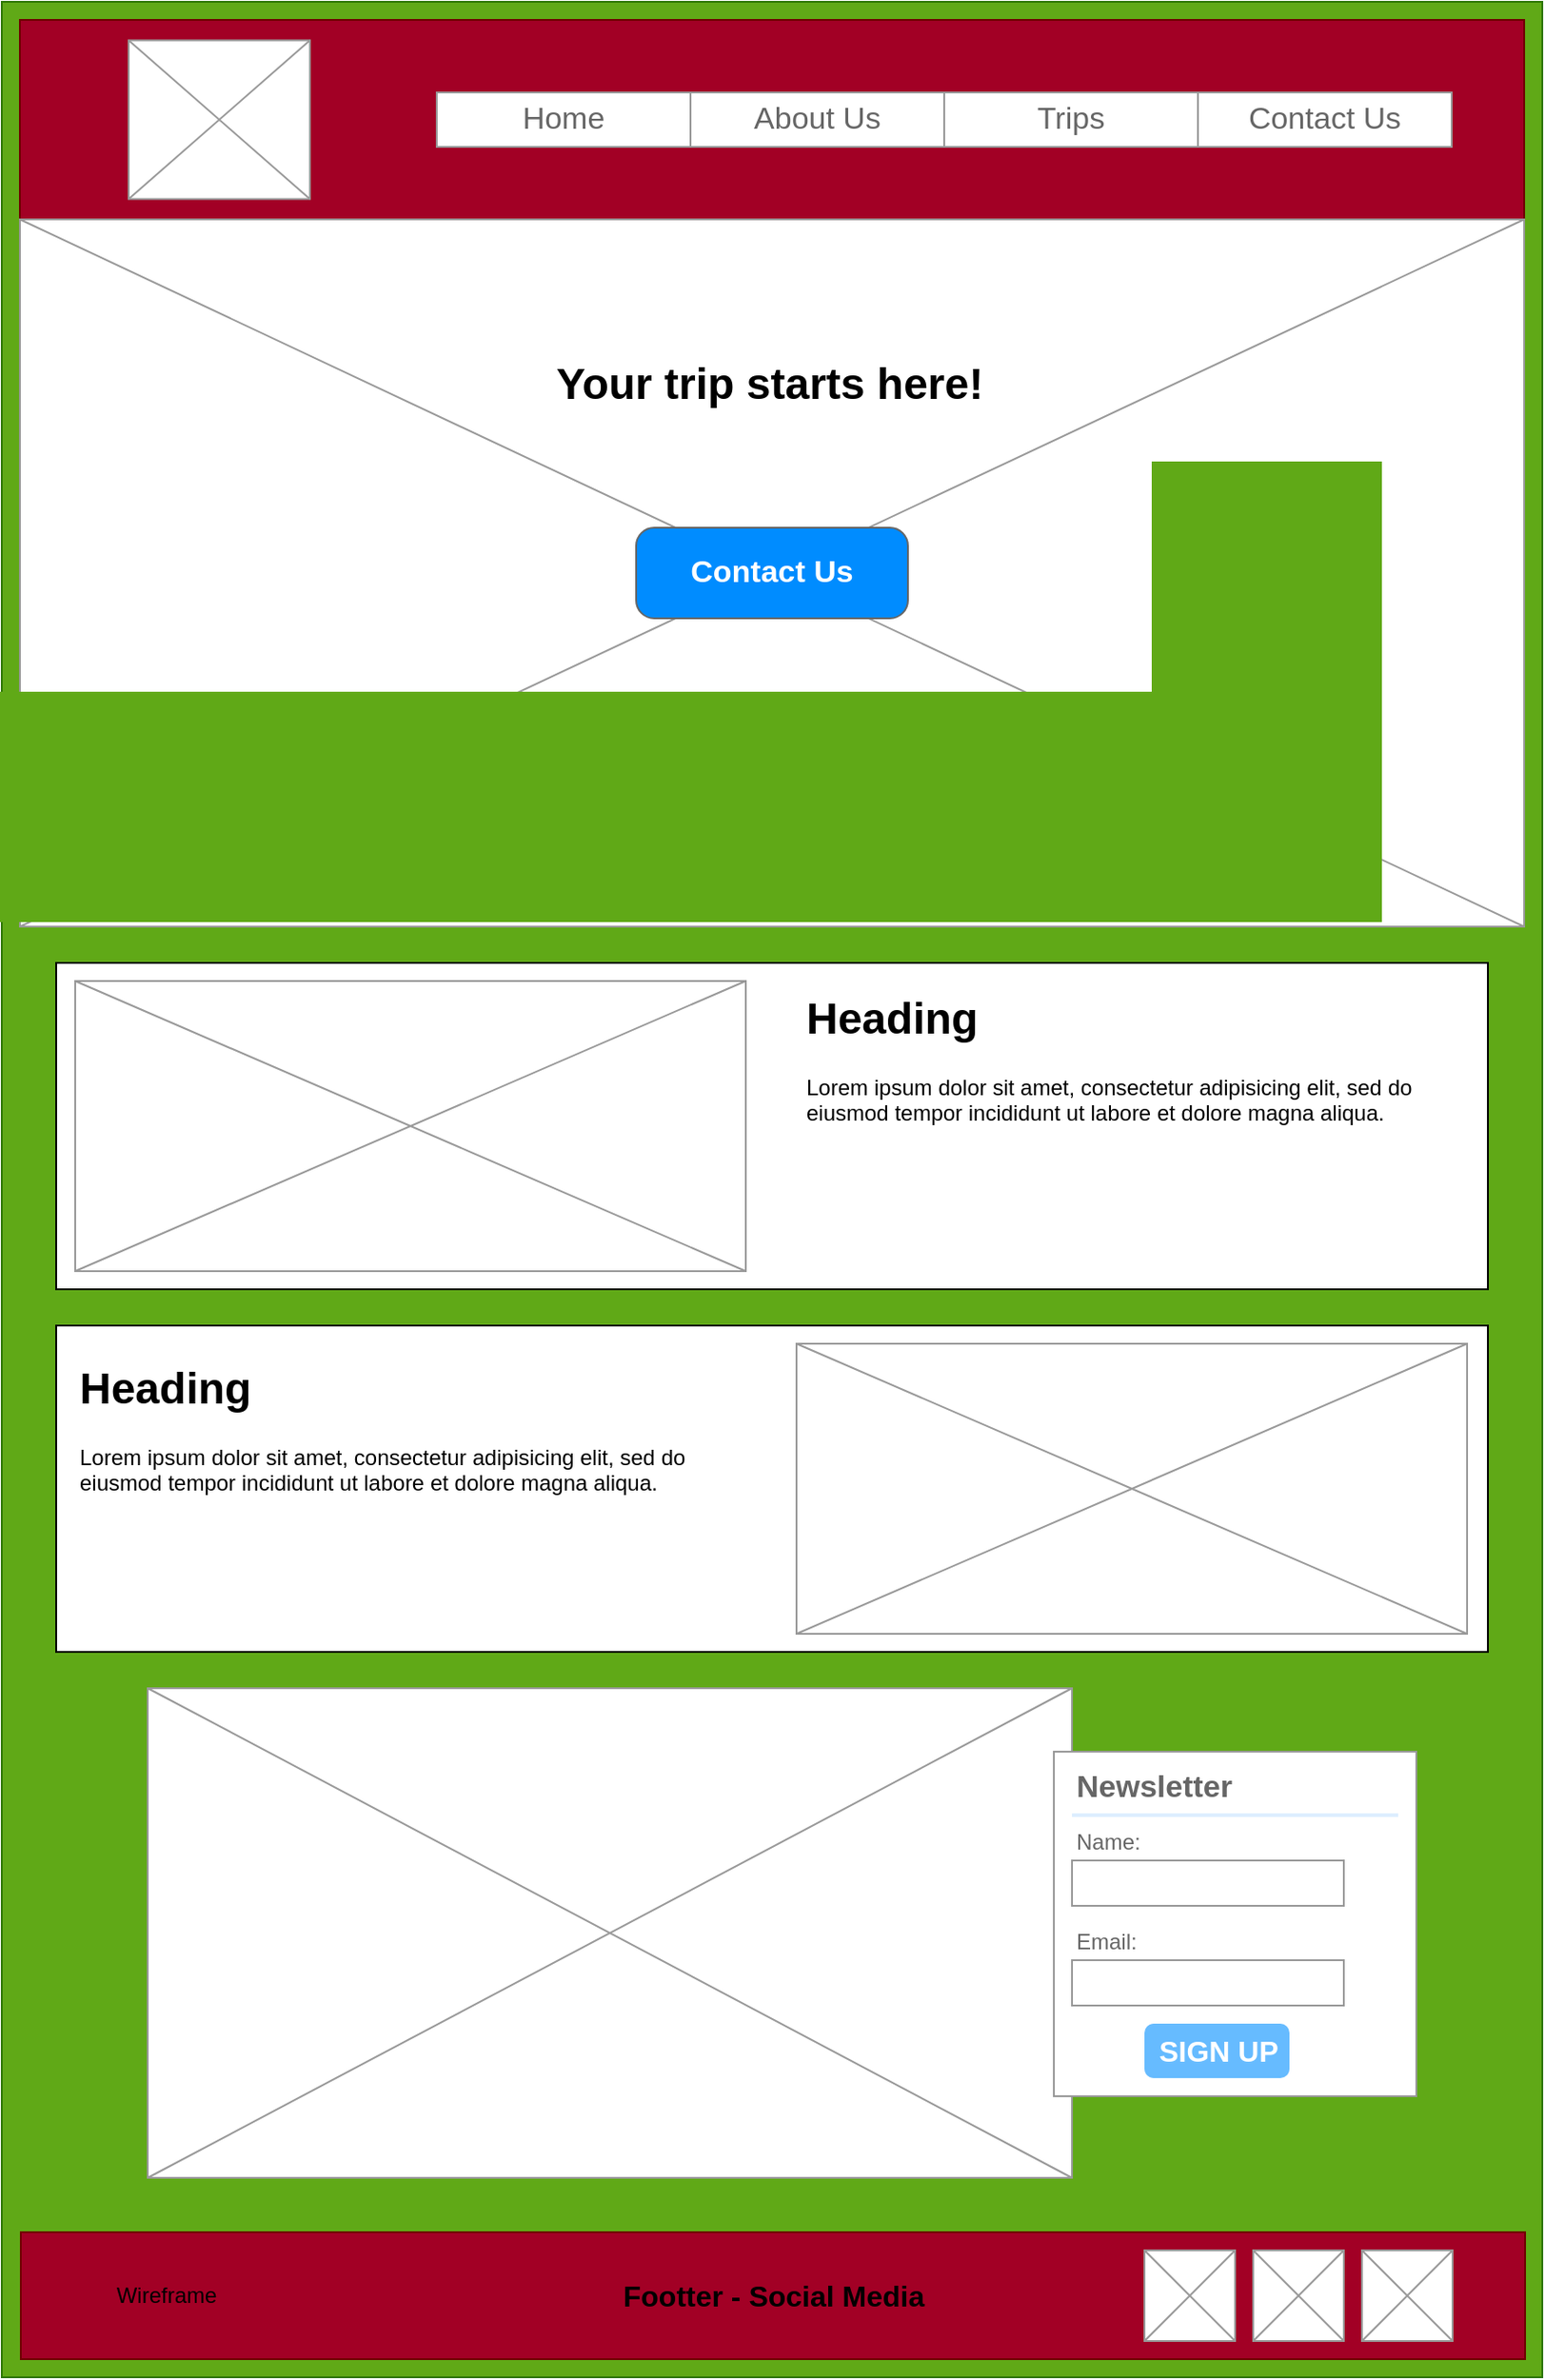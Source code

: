 <mxfile version="26.2.12">
  <diagram name="Page-1" id="tswjlwcBb6ZSOqtVrs0l">
    <mxGraphModel dx="1420" dy="794" grid="1" gridSize="10" guides="1" tooltips="1" connect="1" arrows="1" fold="1" page="1" pageScale="1" pageWidth="850" pageHeight="1100" math="0" shadow="0">
      <root>
        <mxCell id="0" />
        <mxCell id="1" parent="0" />
        <mxCell id="7RACUwOKpZIxq9s_oli3-1" value="" style="rounded=0;whiteSpace=wrap;html=1;fillColor=#60a917;fontColor=#ffffff;strokeColor=#2D7600;" vertex="1" parent="1">
          <mxGeometry width="850" height="1310" as="geometry" />
        </mxCell>
        <mxCell id="7RACUwOKpZIxq9s_oli3-2" value="" style="verticalLabelPosition=bottom;verticalAlign=top;html=1;shape=mxgraph.basic.rect;fillColor2=none;strokeWidth=1;size=20;indent=5;" vertex="1" parent="1">
          <mxGeometry x="30" y="730" width="790" height="180" as="geometry" />
        </mxCell>
        <mxCell id="7RACUwOKpZIxq9s_oli3-3" value="" style="verticalLabelPosition=bottom;verticalAlign=top;html=1;shape=mxgraph.basic.rect;fillColor2=none;strokeWidth=1;size=20;indent=5;" vertex="1" parent="1">
          <mxGeometry x="30" y="530" width="790" height="180" as="geometry" />
        </mxCell>
        <mxCell id="7RACUwOKpZIxq9s_oli3-4" value="" style="rounded=0;whiteSpace=wrap;html=1;fillColor=light-dark(#A20025,#4D4247);fontColor=#ffffff;strokeColor=#6F0000;" vertex="1" parent="1">
          <mxGeometry x="10" y="10" width="830" height="110" as="geometry" />
        </mxCell>
        <mxCell id="7RACUwOKpZIxq9s_oli3-5" value="" style="verticalLabelPosition=bottom;shadow=0;dashed=0;align=center;html=1;verticalAlign=top;strokeWidth=1;shape=mxgraph.mockup.graphics.simpleIcon;strokeColor=#999999;" vertex="1" parent="1">
          <mxGeometry x="70" y="21.25" width="100" height="87.5" as="geometry" />
        </mxCell>
        <mxCell id="7RACUwOKpZIxq9s_oli3-6" value="" style="swimlane;shape=mxgraph.bootstrap.anchor;strokeColor=#999999;fillColor=#ffffff;fontColor=#666666;childLayout=stackLayout;horizontal=0;startSize=0;horizontalStack=1;resizeParent=1;resizeParentMax=0;resizeLast=0;collapsible=0;marginBottom=0;whiteSpace=wrap;html=1;" vertex="1" parent="1">
          <mxGeometry x="240" y="50" width="560" height="30" as="geometry" />
        </mxCell>
        <mxCell id="7RACUwOKpZIxq9s_oli3-7" value="Home" style="text;strokeColor=inherit;align=center;verticalAlign=middle;spacingLeft=10;spacingRight=10;overflow=hidden;points=[[0,0.5],[1,0.5]];portConstraint=eastwest;rotatable=0;whiteSpace=wrap;html=1;fillColor=inherit;fontColor=inherit;fontSize=17;" vertex="1" parent="7RACUwOKpZIxq9s_oli3-6">
          <mxGeometry width="140" height="30" as="geometry" />
        </mxCell>
        <mxCell id="7RACUwOKpZIxq9s_oli3-8" value="About Us" style="text;strokeColor=inherit;align=center;verticalAlign=middle;spacingLeft=10;spacingRight=10;overflow=hidden;points=[[0,0.5],[1,0.5]];portConstraint=eastwest;rotatable=0;whiteSpace=wrap;html=1;fillColor=inherit;fontColor=inherit;fontSize=17;" vertex="1" parent="7RACUwOKpZIxq9s_oli3-6">
          <mxGeometry x="140" width="140" height="30" as="geometry" />
        </mxCell>
        <mxCell id="7RACUwOKpZIxq9s_oli3-9" value="Trips" style="text;strokeColor=inherit;align=center;verticalAlign=middle;spacingLeft=10;spacingRight=10;overflow=hidden;points=[[0,0.5],[1,0.5]];portConstraint=eastwest;rotatable=0;whiteSpace=wrap;html=1;fillColor=inherit;fontColor=inherit;fontSize=17;" vertex="1" parent="7RACUwOKpZIxq9s_oli3-6">
          <mxGeometry x="280" width="140" height="30" as="geometry" />
        </mxCell>
        <mxCell id="7RACUwOKpZIxq9s_oli3-10" value="Contact Us" style="text;strokeColor=inherit;align=center;verticalAlign=middle;spacingLeft=10;spacingRight=10;overflow=hidden;points=[[0,0.5],[1,0.5]];portConstraint=eastwest;rotatable=0;whiteSpace=wrap;html=1;fillColor=inherit;fontColor=inherit;fontSize=17;" vertex="1" parent="7RACUwOKpZIxq9s_oli3-6">
          <mxGeometry x="420" width="140" height="30" as="geometry" />
        </mxCell>
        <mxCell id="7RACUwOKpZIxq9s_oli3-11" value="" style="rounded=0;whiteSpace=wrap;html=1;fillColor=light-dark(#A20025,#4D4247);fontColor=#ffffff;strokeColor=#6F0000;" vertex="1" parent="1">
          <mxGeometry x="10.5" y="1230" width="830" height="70" as="geometry" />
        </mxCell>
        <mxCell id="7RACUwOKpZIxq9s_oli3-12" value="" style="verticalLabelPosition=bottom;shadow=0;dashed=0;align=center;html=1;verticalAlign=top;strokeWidth=1;shape=mxgraph.mockup.graphics.simpleIcon;strokeColor=#999999;" vertex="1" parent="1">
          <mxGeometry x="750.5" y="1240" width="50" height="50" as="geometry" />
        </mxCell>
        <mxCell id="7RACUwOKpZIxq9s_oli3-13" value="" style="verticalLabelPosition=bottom;shadow=0;dashed=0;align=center;html=1;verticalAlign=top;strokeWidth=1;shape=mxgraph.mockup.graphics.simpleIcon;strokeColor=#999999;" vertex="1" parent="1">
          <mxGeometry x="690.5" y="1240" width="50" height="50" as="geometry" />
        </mxCell>
        <mxCell id="7RACUwOKpZIxq9s_oli3-14" value="" style="verticalLabelPosition=bottom;shadow=0;dashed=0;align=center;html=1;verticalAlign=top;strokeWidth=1;shape=mxgraph.mockup.graphics.simpleIcon;strokeColor=#999999;" vertex="1" parent="1">
          <mxGeometry x="630.5" y="1240" width="50" height="50" as="geometry" />
        </mxCell>
        <mxCell id="7RACUwOKpZIxq9s_oli3-15" value="&lt;font style=&quot;font-size: 16px;&quot;&gt;&lt;b&gt;Footter - Social Media&lt;/b&gt;&lt;/font&gt;" style="text;html=1;align=center;verticalAlign=middle;whiteSpace=wrap;rounded=0;" vertex="1" parent="1">
          <mxGeometry x="325.5" y="1250" width="200" height="30" as="geometry" />
        </mxCell>
        <mxCell id="7RACUwOKpZIxq9s_oli3-16" value="" style="verticalLabelPosition=bottom;shadow=0;dashed=0;align=center;html=1;verticalAlign=top;strokeWidth=1;shape=mxgraph.mockup.graphics.simpleIcon;strokeColor=#999999;" vertex="1" parent="1">
          <mxGeometry x="40.5" y="540" width="370" height="160" as="geometry" />
        </mxCell>
        <mxCell id="7RACUwOKpZIxq9s_oli3-17" value="Wireframe" style="text;html=1;align=center;verticalAlign=middle;whiteSpace=wrap;rounded=0;" vertex="1" parent="1">
          <mxGeometry x="60.5" y="1250" width="60" height="30" as="geometry" />
        </mxCell>
        <mxCell id="7RACUwOKpZIxq9s_oli3-18" value="" style="verticalLabelPosition=bottom;shadow=0;dashed=0;align=center;html=1;verticalAlign=top;strokeWidth=1;shape=mxgraph.mockup.graphics.simpleIcon;strokeColor=#999999;" vertex="1" parent="1">
          <mxGeometry x="10" y="120" width="830" height="390" as="geometry" />
        </mxCell>
        <mxCell id="7RACUwOKpZIxq9s_oli3-19" value="&lt;h1 style=&quot;margin-top: 0px;&quot;&gt;Your trip starts here!&lt;/h1&gt;" style="text;html=1;whiteSpace=wrap;overflow=hidden;rounded=0;" vertex="1" parent="1">
          <mxGeometry x="304" y="190" width="242" height="40" as="geometry" />
        </mxCell>
        <mxCell id="7RACUwOKpZIxq9s_oli3-20" value="Contact Us" style="strokeWidth=1;shadow=0;dashed=0;align=center;html=1;shape=mxgraph.mockup.buttons.button;strokeColor=#666666;fontColor=#ffffff;mainText=;buttonStyle=round;fontSize=17;fontStyle=1;fillColor=#008cff;whiteSpace=wrap;" vertex="1" parent="1">
          <mxGeometry x="350" y="290" width="150" height="50" as="geometry" />
        </mxCell>
        <mxCell id="7RACUwOKpZIxq9s_oli3-21" value="" style="verticalLabelPosition=bottom;shadow=0;dashed=0;align=center;html=1;verticalAlign=top;strokeWidth=1;shape=mxgraph.mockup.graphics.simpleIcon;strokeColor=#999999;" vertex="1" parent="1">
          <mxGeometry x="80.5" y="930" width="510" height="270" as="geometry" />
        </mxCell>
        <mxCell id="7RACUwOKpZIxq9s_oli3-22" value="" style="strokeWidth=1;shadow=0;dashed=0;align=center;html=1;shape=mxgraph.mockup.forms.rrect;rSize=0;strokeColor=#999999;fillColor=#ffffff;" vertex="1" parent="1">
          <mxGeometry x="580.5" y="965" width="200" height="190" as="geometry" />
        </mxCell>
        <mxCell id="7RACUwOKpZIxq9s_oli3-23" value="&lt;b&gt;&lt;font style=&quot;font-size: 17px;&quot;&gt;Newsletter&lt;/font&gt;&lt;/b&gt;" style="strokeWidth=1;shadow=0;dashed=0;align=center;html=1;shape=mxgraph.mockup.forms.anchor;fontSize=12;fontColor=#666666;align=left;resizeWidth=1;spacingLeft=0;" vertex="1" parent="7RACUwOKpZIxq9s_oli3-22">
          <mxGeometry width="100" height="20" relative="1" as="geometry">
            <mxPoint x="10" y="10" as="offset" />
          </mxGeometry>
        </mxCell>
        <mxCell id="7RACUwOKpZIxq9s_oli3-24" value="" style="shape=line;strokeColor=#ddeeff;strokeWidth=2;html=1;resizeWidth=1;" vertex="1" parent="7RACUwOKpZIxq9s_oli3-22">
          <mxGeometry width="180" height="10" relative="1" as="geometry">
            <mxPoint x="10" y="30" as="offset" />
          </mxGeometry>
        </mxCell>
        <mxCell id="7RACUwOKpZIxq9s_oli3-25" value="Name:" style="strokeWidth=1;shadow=0;dashed=0;align=center;html=1;shape=mxgraph.mockup.forms.anchor;fontSize=12;fontColor=#666666;align=left;resizeWidth=1;spacingLeft=0;" vertex="1" parent="7RACUwOKpZIxq9s_oli3-22">
          <mxGeometry width="100" height="20" relative="1" as="geometry">
            <mxPoint x="10" y="40" as="offset" />
          </mxGeometry>
        </mxCell>
        <mxCell id="7RACUwOKpZIxq9s_oli3-26" value="" style="strokeWidth=1;shadow=0;dashed=0;align=center;html=1;shape=mxgraph.mockup.forms.rrect;rSize=0;strokeColor=#999999;fontColor=#666666;align=left;spacingLeft=5;resizeWidth=1;" vertex="1" parent="7RACUwOKpZIxq9s_oli3-22">
          <mxGeometry width="150" height="25" relative="1" as="geometry">
            <mxPoint x="10" y="60" as="offset" />
          </mxGeometry>
        </mxCell>
        <mxCell id="7RACUwOKpZIxq9s_oli3-27" value="Email:" style="strokeWidth=1;shadow=0;dashed=0;align=center;html=1;shape=mxgraph.mockup.forms.anchor;fontSize=12;fontColor=#666666;align=left;resizeWidth=1;spacingLeft=0;" vertex="1" parent="7RACUwOKpZIxq9s_oli3-22">
          <mxGeometry width="100" height="20" relative="1" as="geometry">
            <mxPoint x="10" y="95" as="offset" />
          </mxGeometry>
        </mxCell>
        <mxCell id="7RACUwOKpZIxq9s_oli3-28" value="" style="strokeWidth=1;shadow=0;dashed=0;align=center;html=1;shape=mxgraph.mockup.forms.rrect;rSize=0;strokeColor=#999999;fontColor=#666666;align=left;spacingLeft=5;resizeWidth=1;" vertex="1" parent="7RACUwOKpZIxq9s_oli3-22">
          <mxGeometry width="150" height="25" relative="1" as="geometry">
            <mxPoint x="10" y="115" as="offset" />
          </mxGeometry>
        </mxCell>
        <mxCell id="7RACUwOKpZIxq9s_oli3-29" value="SIGN UP" style="strokeWidth=1;shadow=0;dashed=0;align=center;html=1;shape=mxgraph.mockup.forms.rrect;rSize=5;strokeColor=none;fontColor=#ffffff;fillColor=#66bbff;fontSize=16;fontStyle=1;" vertex="1" parent="7RACUwOKpZIxq9s_oli3-22">
          <mxGeometry y="1" width="80" height="30" relative="1" as="geometry">
            <mxPoint x="50" y="-40" as="offset" />
          </mxGeometry>
        </mxCell>
        <mxCell id="7RACUwOKpZIxq9s_oli3-30" value="" style="strokeWidth=1;shadow=0;dashed=0;align=center;html=1;shape=mxgraph.mockup.forms.anchor;fontSize=12;fontColor=#9999ff;align=left;spacingLeft=0;fontStyle=4;resizeWidth=1;" vertex="1" parent="7RACUwOKpZIxq9s_oli3-22">
          <mxGeometry y="1" width="150" height="20" relative="1" as="geometry">
            <mxPoint x="10" y="-110" as="offset" />
          </mxGeometry>
        </mxCell>
        <mxCell id="7RACUwOKpZIxq9s_oli3-31" value="&lt;h1 style=&quot;margin-top: 0px;&quot;&gt;Heading&lt;/h1&gt;&lt;p&gt;Lorem ipsum dolor sit amet, consectetur adipisicing elit, sed do eiusmod tempor incididunt ut labore et dolore magna aliqua.&lt;/p&gt;" style="text;html=1;whiteSpace=wrap;overflow=hidden;rounded=0;" vertex="1" parent="1">
          <mxGeometry x="441.5" y="540" width="370" height="160" as="geometry" />
        </mxCell>
        <mxCell id="7RACUwOKpZIxq9s_oli3-32" value="" style="verticalLabelPosition=bottom;shadow=0;dashed=0;align=center;html=1;verticalAlign=top;strokeWidth=1;shape=mxgraph.mockup.graphics.simpleIcon;strokeColor=#999999;" vertex="1" parent="1">
          <mxGeometry x="438.5" y="740" width="370" height="160" as="geometry" />
        </mxCell>
        <mxCell id="7RACUwOKpZIxq9s_oli3-33" value="&lt;h1 style=&quot;margin-top: 0px;&quot;&gt;Heading&lt;/h1&gt;&lt;p&gt;Lorem ipsum dolor sit amet, consectetur adipisicing elit, sed do eiusmod tempor incididunt ut labore et dolore magna aliqua.&lt;/p&gt;" style="text;html=1;whiteSpace=wrap;overflow=hidden;rounded=0;" vertex="1" parent="1">
          <mxGeometry x="40.5" y="744" width="370" height="160" as="geometry" />
        </mxCell>
      </root>
    </mxGraphModel>
  </diagram>
</mxfile>
